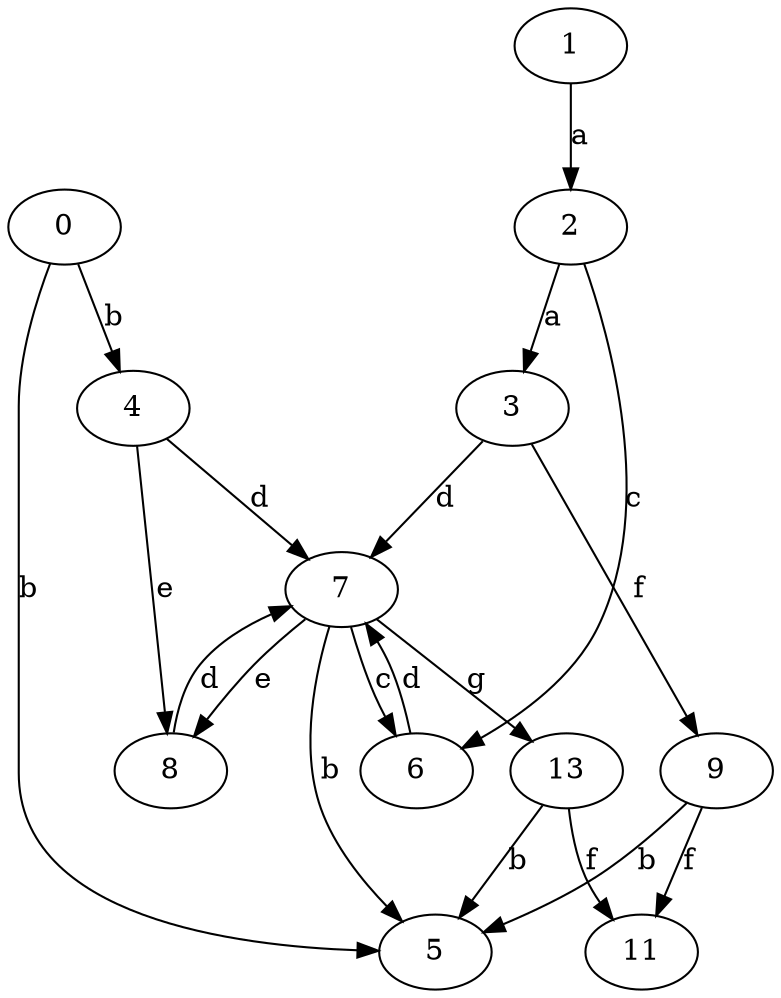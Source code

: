 strict digraph  {
2;
3;
4;
5;
6;
7;
0;
8;
9;
11;
13;
1;
2 -> 3  [label=a];
2 -> 6  [label=c];
3 -> 7  [label=d];
3 -> 9  [label=f];
4 -> 7  [label=d];
4 -> 8  [label=e];
6 -> 7  [label=d];
7 -> 5  [label=b];
7 -> 6  [label=c];
7 -> 8  [label=e];
7 -> 13  [label=g];
0 -> 4  [label=b];
0 -> 5  [label=b];
8 -> 7  [label=d];
9 -> 5  [label=b];
9 -> 11  [label=f];
13 -> 5  [label=b];
13 -> 11  [label=f];
1 -> 2  [label=a];
}
